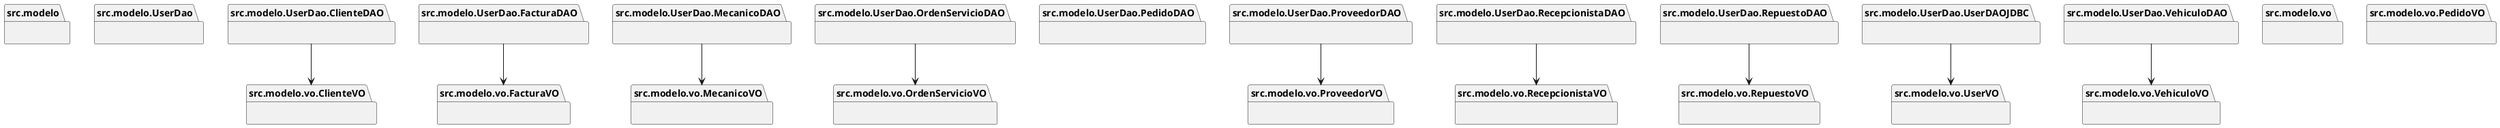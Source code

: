 @startuml packages_MiProyecto_modelo
set namespaceSeparator none
package "src.modelo" as src.modelo {
}
package "src.modelo.UserDao" as src.modelo.UserDao {
}
package "src.modelo.UserDao.ClienteDAO" as src.modelo.UserDao.ClienteDAO {
}
package "src.modelo.UserDao.FacturaDAO" as src.modelo.UserDao.FacturaDAO {
}
package "src.modelo.UserDao.MecanicoDAO" as src.modelo.UserDao.MecanicoDAO {
}
package "src.modelo.UserDao.OrdenServicioDAO" as src.modelo.UserDao.OrdenServicioDAO {
}
package "src.modelo.UserDao.PedidoDAO" as src.modelo.UserDao.PedidoDAO {
}
package "src.modelo.UserDao.ProveedorDAO" as src.modelo.UserDao.ProveedorDAO {
}
package "src.modelo.UserDao.RecepcionistaDAO" as src.modelo.UserDao.RecepcionistaDAO {
}
package "src.modelo.UserDao.RepuestoDAO" as src.modelo.UserDao.RepuestoDAO {
}
package "src.modelo.UserDao.UserDAOJDBC" as src.modelo.UserDao.UserDAOJDBC {
}
package "src.modelo.UserDao.VehiculoDAO" as src.modelo.UserDao.VehiculoDAO {
}
package "src.modelo.vo" as src.modelo.vo {
}
package "src.modelo.vo.ClienteVO" as src.modelo.vo.ClienteVO {
}
package "src.modelo.vo.FacturaVO" as src.modelo.vo.FacturaVO {
}
package "src.modelo.vo.MecanicoVO" as src.modelo.vo.MecanicoVO {
}
package "src.modelo.vo.OrdenServicioVO" as src.modelo.vo.OrdenServicioVO {
}
package "src.modelo.vo.PedidoVO" as src.modelo.vo.PedidoVO {
}
package "src.modelo.vo.ProveedorVO" as src.modelo.vo.ProveedorVO {
}
package "src.modelo.vo.RecepcionistaVO" as src.modelo.vo.RecepcionistaVO {
}
package "src.modelo.vo.RepuestoVO" as src.modelo.vo.RepuestoVO {
}
package "src.modelo.vo.UserVO" as src.modelo.vo.UserVO {
}
package "src.modelo.vo.VehiculoVO" as src.modelo.vo.VehiculoVO {
}
src.modelo.UserDao.ClienteDAO --> src.modelo.vo.ClienteVO
src.modelo.UserDao.FacturaDAO --> src.modelo.vo.FacturaVO
src.modelo.UserDao.MecanicoDAO --> src.modelo.vo.MecanicoVO
src.modelo.UserDao.OrdenServicioDAO --> src.modelo.vo.OrdenServicioVO
src.modelo.UserDao.ProveedorDAO --> src.modelo.vo.ProveedorVO
src.modelo.UserDao.RecepcionistaDAO --> src.modelo.vo.RecepcionistaVO
src.modelo.UserDao.RepuestoDAO --> src.modelo.vo.RepuestoVO
src.modelo.UserDao.UserDAOJDBC --> src.modelo.vo.UserVO
src.modelo.UserDao.VehiculoDAO --> src.modelo.vo.VehiculoVO
@enduml
